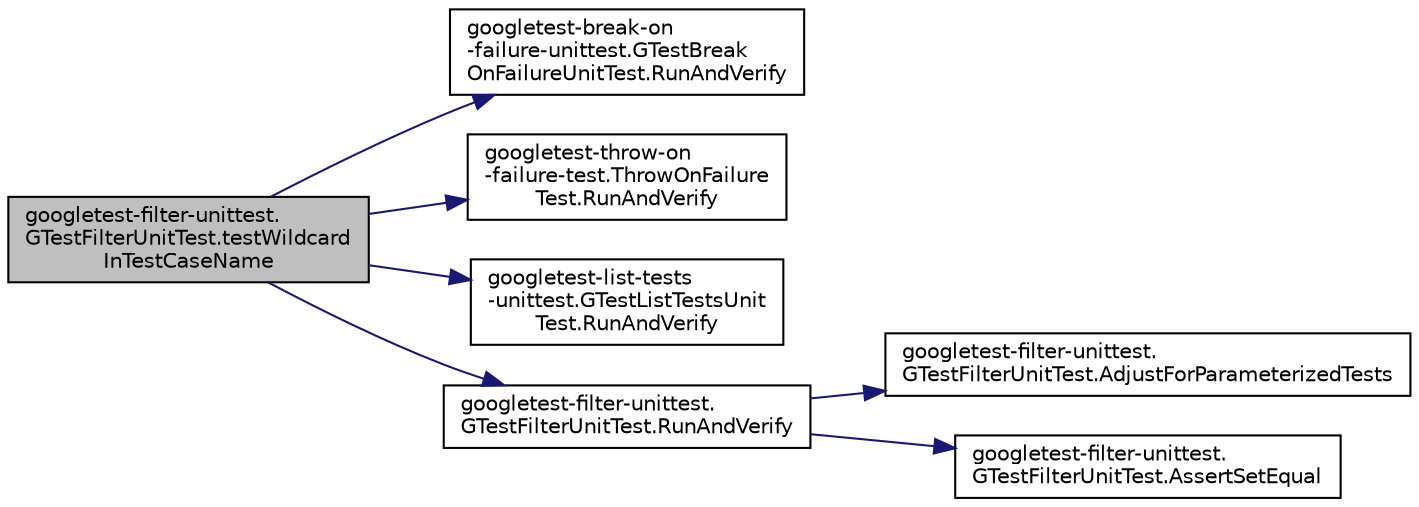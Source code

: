 digraph "googletest-filter-unittest.GTestFilterUnitTest.testWildcardInTestCaseName"
{
 // LATEX_PDF_SIZE
  edge [fontname="Helvetica",fontsize="10",labelfontname="Helvetica",labelfontsize="10"];
  node [fontname="Helvetica",fontsize="10",shape=record];
  rankdir="LR";
  Node1 [label="googletest-filter-unittest.\lGTestFilterUnitTest.testWildcard\lInTestCaseName",height=0.2,width=0.4,color="black", fillcolor="grey75", style="filled", fontcolor="black",tooltip=" "];
  Node1 -> Node2 [color="midnightblue",fontsize="10",style="solid",fontname="Helvetica"];
  Node2 [label="googletest-break-on\l-failure-unittest.GTestBreak\lOnFailureUnitTest.RunAndVerify",height=0.2,width=0.4,color="black", fillcolor="white", style="filled",URL="$classgoogletest-break-on-failure-unittest_1_1_g_test_break_on_failure_unit_test.html#a04676ed51e337fa6be3f99a73a87040d",tooltip=" "];
  Node1 -> Node3 [color="midnightblue",fontsize="10",style="solid",fontname="Helvetica"];
  Node3 [label="googletest-throw-on\l-failure-test.ThrowOnFailure\lTest.RunAndVerify",height=0.2,width=0.4,color="black", fillcolor="white", style="filled",URL="$classgoogletest-throw-on-failure-test_1_1_throw_on_failure_test.html#ac9966623ba3bbd94be99aef689db43f3",tooltip=" "];
  Node1 -> Node4 [color="midnightblue",fontsize="10",style="solid",fontname="Helvetica"];
  Node4 [label="googletest-list-tests\l-unittest.GTestListTestsUnit\lTest.RunAndVerify",height=0.2,width=0.4,color="black", fillcolor="white", style="filled",URL="$classgoogletest-list-tests-unittest_1_1_g_test_list_tests_unit_test.html#a6630e10404717e8edd3df1439fb0d81c",tooltip=" "];
  Node1 -> Node5 [color="midnightblue",fontsize="10",style="solid",fontname="Helvetica"];
  Node5 [label="googletest-filter-unittest.\lGTestFilterUnitTest.RunAndVerify",height=0.2,width=0.4,color="black", fillcolor="white", style="filled",URL="$classgoogletest-filter-unittest_1_1_g_test_filter_unit_test.html#af70e720e3178314cb7ffb4268594ef2b",tooltip=" "];
  Node5 -> Node6 [color="midnightblue",fontsize="10",style="solid",fontname="Helvetica"];
  Node6 [label="googletest-filter-unittest.\lGTestFilterUnitTest.AdjustForParameterizedTests",height=0.2,width=0.4,color="black", fillcolor="white", style="filled",URL="$classgoogletest-filter-unittest_1_1_g_test_filter_unit_test.html#a34dfc0ab056c19a6644fab9880a49c42",tooltip=" "];
  Node5 -> Node7 [color="midnightblue",fontsize="10",style="solid",fontname="Helvetica"];
  Node7 [label="googletest-filter-unittest.\lGTestFilterUnitTest.AssertSetEqual",height=0.2,width=0.4,color="black", fillcolor="white", style="filled",URL="$classgoogletest-filter-unittest_1_1_g_test_filter_unit_test.html#ace0dfd41efa0dc5c019c1e96e6ce8137",tooltip=" "];
}
